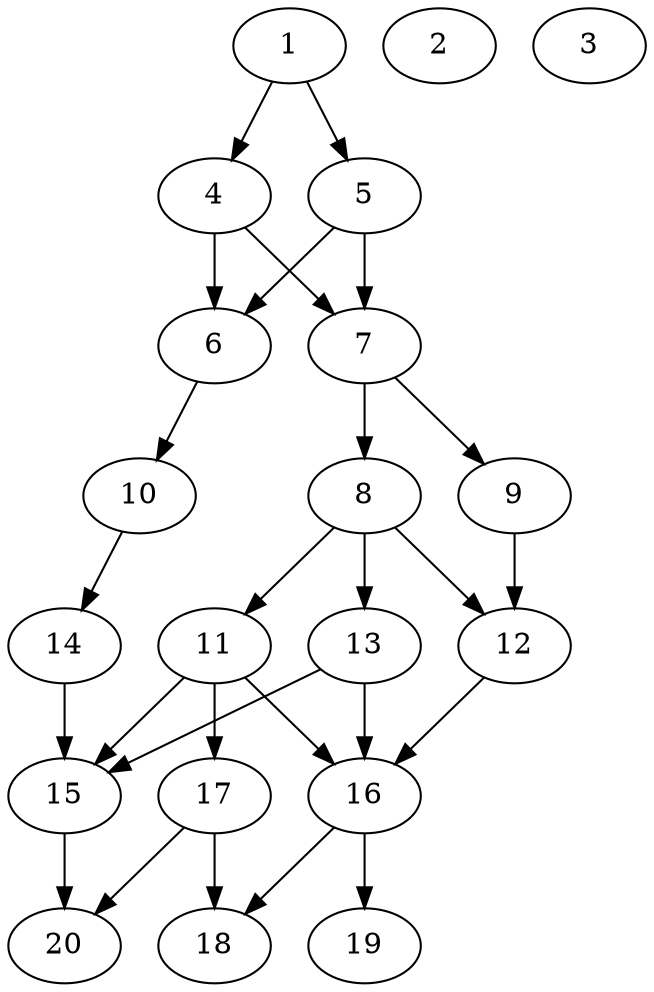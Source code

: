 // DAG automatically generated by daggen at Sat Jul 27 15:36:23 2019
// ./daggen --dot -n 20 --ccr 0.4 --fat 0.4 --regular 0.5 --density 0.7 --mindata 5242880 --maxdata 52428800 
digraph G {
  1 [size="119014400", alpha="0.07", expect_size="47605760"] 
  1 -> 4 [size ="47605760"]
  1 -> 5 [size ="47605760"]
  2 [size="89456640", alpha="0.10", expect_size="35782656"] 
  3 [size="121889280", alpha="0.10", expect_size="48755712"] 
  4 [size="110151680", alpha="0.16", expect_size="44060672"] 
  4 -> 6 [size ="44060672"]
  4 -> 7 [size ="44060672"]
  5 [size="110929920", alpha="0.12", expect_size="44371968"] 
  5 -> 6 [size ="44371968"]
  5 -> 7 [size ="44371968"]
  6 [size="83307520", alpha="0.09", expect_size="33323008"] 
  6 -> 10 [size ="33323008"]
  7 [size="69268480", alpha="0.04", expect_size="27707392"] 
  7 -> 8 [size ="27707392"]
  7 -> 9 [size ="27707392"]
  8 [size="13621760", alpha="0.05", expect_size="5448704"] 
  8 -> 11 [size ="5448704"]
  8 -> 12 [size ="5448704"]
  8 -> 13 [size ="5448704"]
  9 [size="89797120", alpha="0.10", expect_size="35918848"] 
  9 -> 12 [size ="35918848"]
  10 [size="39424000", alpha="0.06", expect_size="15769600"] 
  10 -> 14 [size ="15769600"]
  11 [size="121369600", alpha="0.18", expect_size="48547840"] 
  11 -> 15 [size ="48547840"]
  11 -> 16 [size ="48547840"]
  11 -> 17 [size ="48547840"]
  12 [size="45557760", alpha="0.16", expect_size="18223104"] 
  12 -> 16 [size ="18223104"]
  13 [size="102028800", alpha="0.16", expect_size="40811520"] 
  13 -> 15 [size ="40811520"]
  13 -> 16 [size ="40811520"]
  14 [size="45908480", alpha="0.19", expect_size="18363392"] 
  14 -> 15 [size ="18363392"]
  15 [size="23710720", alpha="0.04", expect_size="9484288"] 
  15 -> 20 [size ="9484288"]
  16 [size="91786240", alpha="0.15", expect_size="36714496"] 
  16 -> 18 [size ="36714496"]
  16 -> 19 [size ="36714496"]
  17 [size="29260800", alpha="0.15", expect_size="11704320"] 
  17 -> 18 [size ="11704320"]
  17 -> 20 [size ="11704320"]
  18 [size="54126080", alpha="0.13", expect_size="21650432"] 
  19 [size="85388800", alpha="0.20", expect_size="34155520"] 
  20 [size="25098240", alpha="0.05", expect_size="10039296"] 
}
